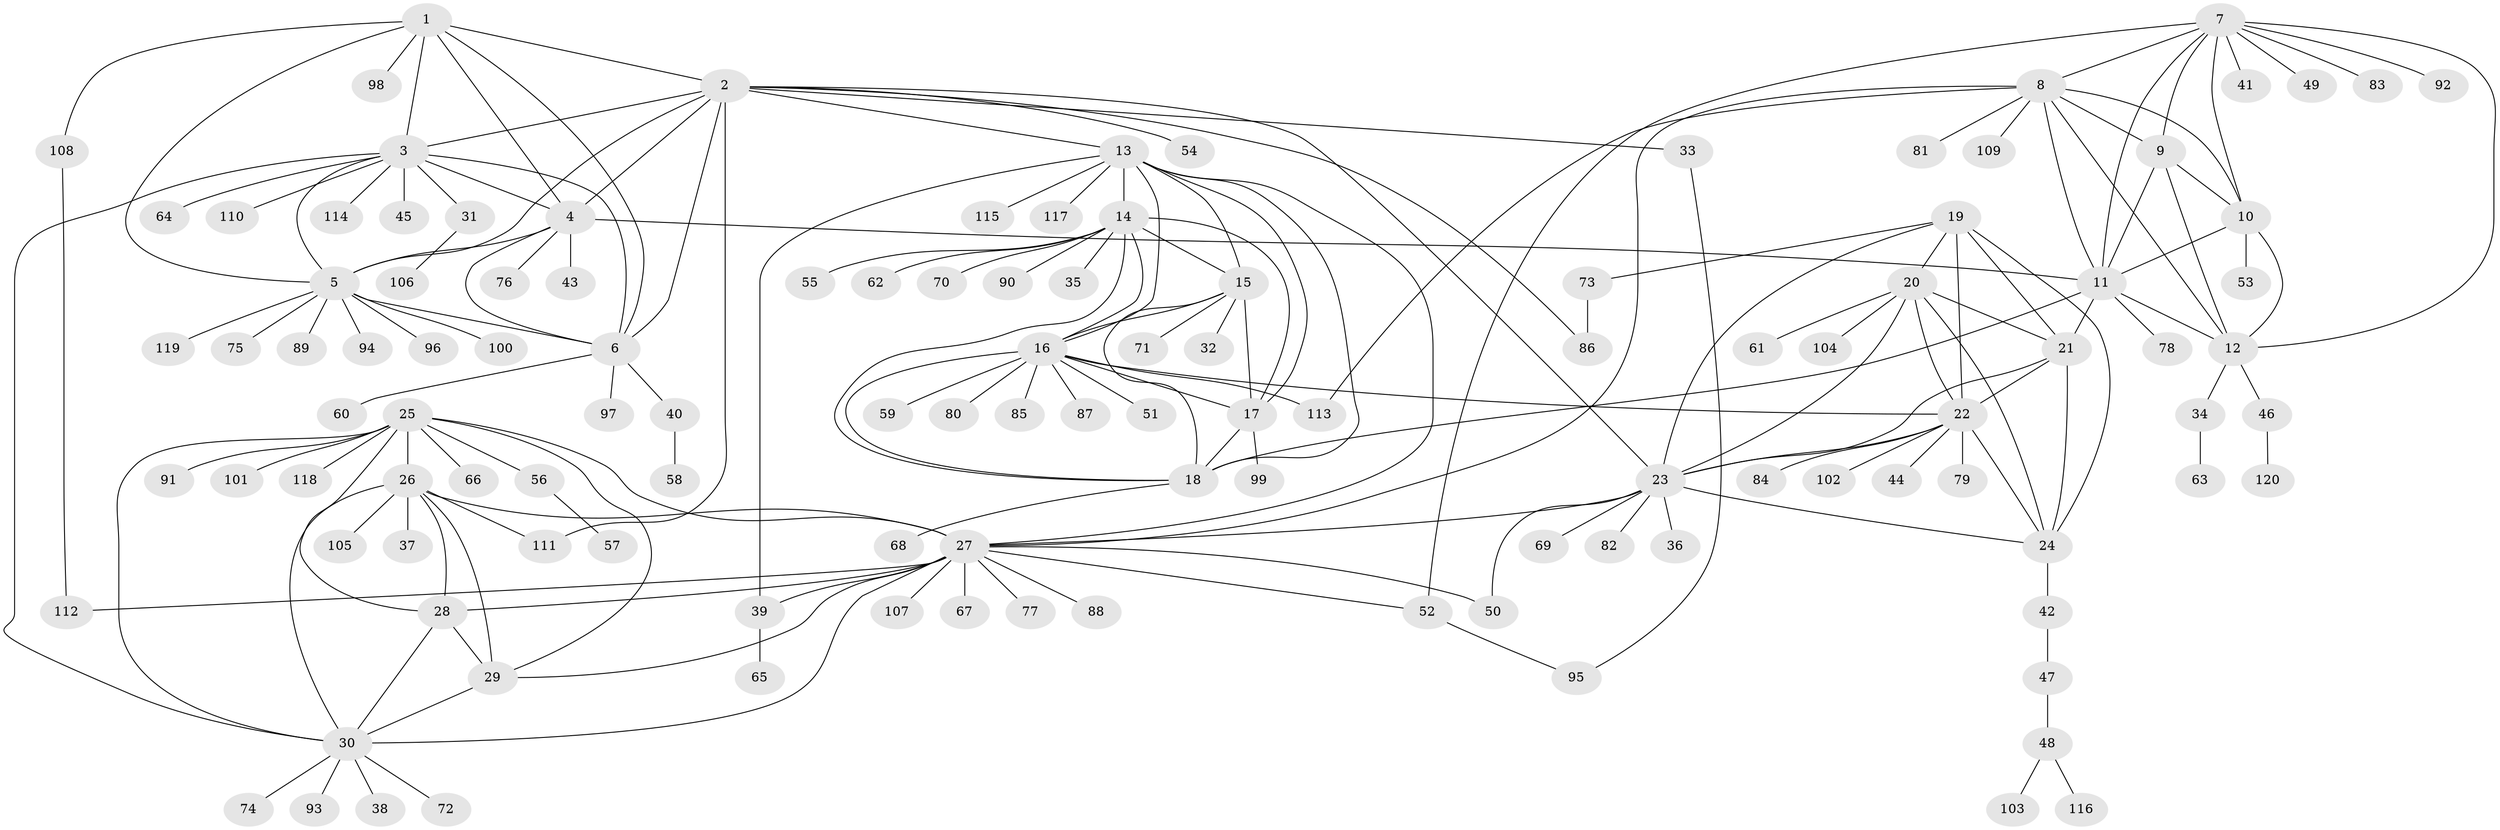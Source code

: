 // coarse degree distribution, {9: 0.041237113402061855, 10: 0.041237113402061855, 12: 0.010309278350515464, 7: 0.030927835051546393, 4: 0.030927835051546393, 6: 0.010309278350515464, 5: 0.010309278350515464, 14: 0.010309278350515464, 13: 0.010309278350515464, 2: 0.09278350515463918, 1: 0.6804123711340206, 3: 0.030927835051546393}
// Generated by graph-tools (version 1.1) at 2025/24/03/03/25 07:24:16]
// undirected, 120 vertices, 183 edges
graph export_dot {
graph [start="1"]
  node [color=gray90,style=filled];
  1;
  2;
  3;
  4;
  5;
  6;
  7;
  8;
  9;
  10;
  11;
  12;
  13;
  14;
  15;
  16;
  17;
  18;
  19;
  20;
  21;
  22;
  23;
  24;
  25;
  26;
  27;
  28;
  29;
  30;
  31;
  32;
  33;
  34;
  35;
  36;
  37;
  38;
  39;
  40;
  41;
  42;
  43;
  44;
  45;
  46;
  47;
  48;
  49;
  50;
  51;
  52;
  53;
  54;
  55;
  56;
  57;
  58;
  59;
  60;
  61;
  62;
  63;
  64;
  65;
  66;
  67;
  68;
  69;
  70;
  71;
  72;
  73;
  74;
  75;
  76;
  77;
  78;
  79;
  80;
  81;
  82;
  83;
  84;
  85;
  86;
  87;
  88;
  89;
  90;
  91;
  92;
  93;
  94;
  95;
  96;
  97;
  98;
  99;
  100;
  101;
  102;
  103;
  104;
  105;
  106;
  107;
  108;
  109;
  110;
  111;
  112;
  113;
  114;
  115;
  116;
  117;
  118;
  119;
  120;
  1 -- 2;
  1 -- 3;
  1 -- 4;
  1 -- 5;
  1 -- 6;
  1 -- 98;
  1 -- 108;
  2 -- 3;
  2 -- 4;
  2 -- 5;
  2 -- 6;
  2 -- 13;
  2 -- 23;
  2 -- 33;
  2 -- 54;
  2 -- 86;
  2 -- 111;
  3 -- 4;
  3 -- 5;
  3 -- 6;
  3 -- 30;
  3 -- 31;
  3 -- 45;
  3 -- 64;
  3 -- 110;
  3 -- 114;
  4 -- 5;
  4 -- 6;
  4 -- 11;
  4 -- 43;
  4 -- 76;
  5 -- 6;
  5 -- 75;
  5 -- 89;
  5 -- 94;
  5 -- 96;
  5 -- 100;
  5 -- 119;
  6 -- 40;
  6 -- 60;
  6 -- 97;
  7 -- 8;
  7 -- 9;
  7 -- 10;
  7 -- 11;
  7 -- 12;
  7 -- 41;
  7 -- 49;
  7 -- 52;
  7 -- 83;
  7 -- 92;
  8 -- 9;
  8 -- 10;
  8 -- 11;
  8 -- 12;
  8 -- 27;
  8 -- 81;
  8 -- 109;
  8 -- 113;
  9 -- 10;
  9 -- 11;
  9 -- 12;
  10 -- 11;
  10 -- 12;
  10 -- 53;
  11 -- 12;
  11 -- 18;
  11 -- 21;
  11 -- 78;
  12 -- 34;
  12 -- 46;
  13 -- 14;
  13 -- 15;
  13 -- 16;
  13 -- 17;
  13 -- 18;
  13 -- 27;
  13 -- 39;
  13 -- 115;
  13 -- 117;
  14 -- 15;
  14 -- 16;
  14 -- 17;
  14 -- 18;
  14 -- 35;
  14 -- 55;
  14 -- 62;
  14 -- 70;
  14 -- 90;
  15 -- 16;
  15 -- 17;
  15 -- 18;
  15 -- 32;
  15 -- 71;
  16 -- 17;
  16 -- 18;
  16 -- 22;
  16 -- 51;
  16 -- 59;
  16 -- 80;
  16 -- 85;
  16 -- 87;
  16 -- 113;
  17 -- 18;
  17 -- 99;
  18 -- 68;
  19 -- 20;
  19 -- 21;
  19 -- 22;
  19 -- 23;
  19 -- 24;
  19 -- 73;
  20 -- 21;
  20 -- 22;
  20 -- 23;
  20 -- 24;
  20 -- 61;
  20 -- 104;
  21 -- 22;
  21 -- 23;
  21 -- 24;
  22 -- 23;
  22 -- 24;
  22 -- 44;
  22 -- 79;
  22 -- 84;
  22 -- 102;
  23 -- 24;
  23 -- 27;
  23 -- 36;
  23 -- 50;
  23 -- 69;
  23 -- 82;
  24 -- 42;
  25 -- 26;
  25 -- 27;
  25 -- 28;
  25 -- 29;
  25 -- 30;
  25 -- 56;
  25 -- 66;
  25 -- 91;
  25 -- 101;
  25 -- 118;
  26 -- 27;
  26 -- 28;
  26 -- 29;
  26 -- 30;
  26 -- 37;
  26 -- 105;
  26 -- 111;
  27 -- 28;
  27 -- 29;
  27 -- 30;
  27 -- 39;
  27 -- 50;
  27 -- 52;
  27 -- 67;
  27 -- 77;
  27 -- 88;
  27 -- 107;
  27 -- 112;
  28 -- 29;
  28 -- 30;
  29 -- 30;
  30 -- 38;
  30 -- 72;
  30 -- 74;
  30 -- 93;
  31 -- 106;
  33 -- 95;
  34 -- 63;
  39 -- 65;
  40 -- 58;
  42 -- 47;
  46 -- 120;
  47 -- 48;
  48 -- 103;
  48 -- 116;
  52 -- 95;
  56 -- 57;
  73 -- 86;
  108 -- 112;
}
